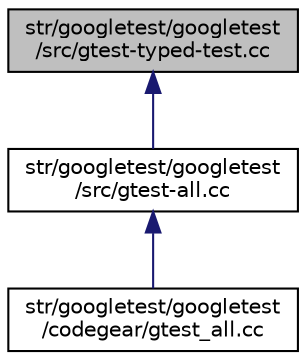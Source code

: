 digraph "str/googletest/googletest/src/gtest-typed-test.cc"
{
  edge [fontname="Helvetica",fontsize="10",labelfontname="Helvetica",labelfontsize="10"];
  node [fontname="Helvetica",fontsize="10",shape=record];
  Node49 [label="str/googletest/googletest\l/src/gtest-typed-test.cc",height=0.2,width=0.4,color="black", fillcolor="grey75", style="filled", fontcolor="black"];
  Node49 -> Node50 [dir="back",color="midnightblue",fontsize="10",style="solid",fontname="Helvetica"];
  Node50 [label="str/googletest/googletest\l/src/gtest-all.cc",height=0.2,width=0.4,color="black", fillcolor="white", style="filled",URL="$d1/d8c/gtest-all_8cc.html"];
  Node50 -> Node51 [dir="back",color="midnightblue",fontsize="10",style="solid",fontname="Helvetica"];
  Node51 [label="str/googletest/googletest\l/codegear/gtest_all.cc",height=0.2,width=0.4,color="black", fillcolor="white", style="filled",URL="$df/d03/gtest__all_8cc.html"];
}
